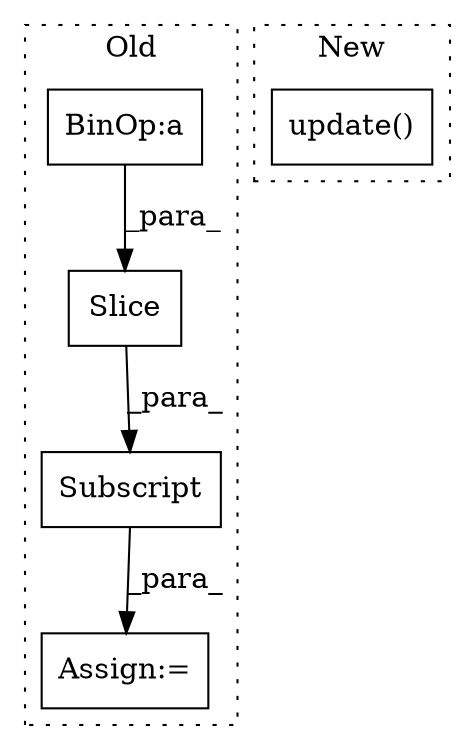 digraph G {
subgraph cluster0 {
1 [label="Slice" a="80" s="2750" l="34" shape="box"];
3 [label="Subscript" a="63" s="2742,0" l="43,0" shape="box"];
4 [label="BinOp:a" a="82" s="2761" l="3" shape="box"];
5 [label="Assign:=" a="68" s="2739" l="3" shape="box"];
label = "Old";
style="dotted";
}
subgraph cluster1 {
2 [label="update()" a="75" s="3782,3803" l="15,1" shape="box"];
label = "New";
style="dotted";
}
1 -> 3 [label="_para_"];
3 -> 5 [label="_para_"];
4 -> 1 [label="_para_"];
}